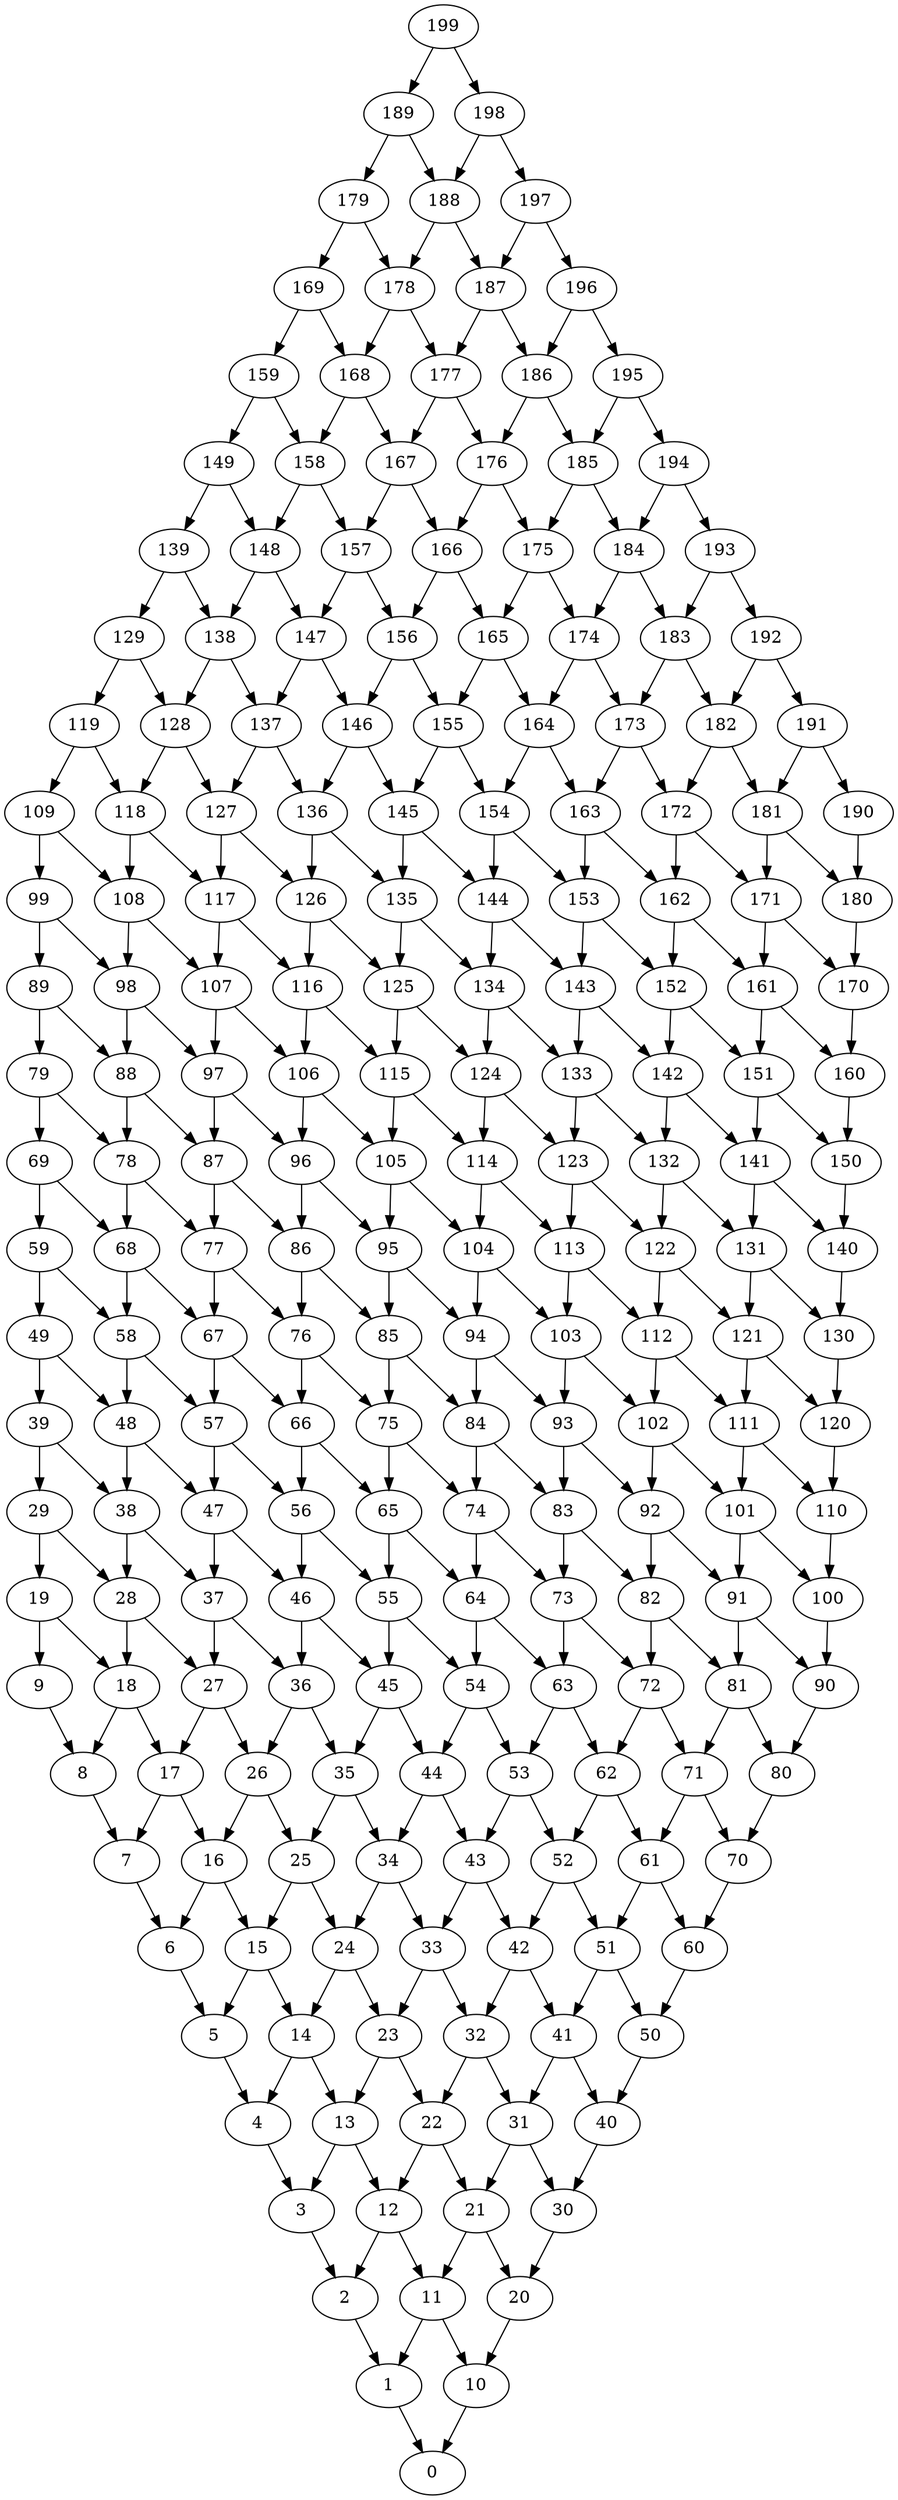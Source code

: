 digraph Grid_columns_20_rows_10 {
0;
1;
2;
3;
4;
5;
6;
7;
8;
9;
10;
11;
12;
13;
14;
15;
16;
17;
18;
19;
20;
21;
22;
23;
24;
25;
26;
27;
28;
29;
30;
31;
32;
33;
34;
35;
36;
37;
38;
39;
40;
41;
42;
43;
44;
45;
46;
47;
48;
49;
50;
51;
52;
53;
54;
55;
56;
57;
58;
59;
60;
61;
62;
63;
64;
65;
66;
67;
68;
69;
70;
71;
72;
73;
74;
75;
76;
77;
78;
79;
80;
81;
82;
83;
84;
85;
86;
87;
88;
89;
90;
91;
92;
93;
94;
95;
96;
97;
98;
99;
100;
101;
102;
103;
104;
105;
106;
107;
108;
109;
110;
111;
112;
113;
114;
115;
116;
117;
118;
119;
120;
121;
122;
123;
124;
125;
126;
127;
128;
129;
130;
131;
132;
133;
134;
135;
136;
137;
138;
139;
140;
141;
142;
143;
144;
145;
146;
147;
148;
149;
150;
151;
152;
153;
154;
155;
156;
157;
158;
159;
160;
161;
162;
163;
164;
165;
166;
167;
168;
169;
170;
171;
172;
173;
174;
175;
176;
177;
178;
179;
180;
181;
182;
183;
184;
185;
186;
187;
188;
189;
190;
191;
192;
193;
194;
195;
196;
197;
198;
199;
1 -> 0;
2 -> 1;
3 -> 2;
4 -> 3;
5 -> 4;
6 -> 5;
7 -> 6;
8 -> 7;
9 -> 8;
10 -> 0;
11 -> 10;
11 -> 1;
12 -> 11;
12 -> 2;
13 -> 12;
13 -> 3;
14 -> 13;
14 -> 4;
15 -> 14;
15 -> 5;
16 -> 15;
16 -> 6;
17 -> 16;
17 -> 7;
18 -> 17;
18 -> 8;
19 -> 18;
19 -> 9;
20 -> 10;
21 -> 20;
21 -> 11;
22 -> 21;
22 -> 12;
23 -> 22;
23 -> 13;
24 -> 23;
24 -> 14;
25 -> 24;
25 -> 15;
26 -> 25;
26 -> 16;
27 -> 26;
27 -> 17;
28 -> 27;
28 -> 18;
29 -> 28;
29 -> 19;
30 -> 20;
31 -> 30;
31 -> 21;
32 -> 31;
32 -> 22;
33 -> 32;
33 -> 23;
34 -> 33;
34 -> 24;
35 -> 34;
35 -> 25;
36 -> 35;
36 -> 26;
37 -> 36;
37 -> 27;
38 -> 37;
38 -> 28;
39 -> 38;
39 -> 29;
40 -> 30;
41 -> 40;
41 -> 31;
42 -> 41;
42 -> 32;
43 -> 42;
43 -> 33;
44 -> 43;
44 -> 34;
45 -> 44;
45 -> 35;
46 -> 45;
46 -> 36;
47 -> 46;
47 -> 37;
48 -> 47;
48 -> 38;
49 -> 48;
49 -> 39;
50 -> 40;
51 -> 50;
51 -> 41;
52 -> 51;
52 -> 42;
53 -> 52;
53 -> 43;
54 -> 53;
54 -> 44;
55 -> 54;
55 -> 45;
56 -> 55;
56 -> 46;
57 -> 56;
57 -> 47;
58 -> 57;
58 -> 48;
59 -> 58;
59 -> 49;
60 -> 50;
61 -> 60;
61 -> 51;
62 -> 61;
62 -> 52;
63 -> 62;
63 -> 53;
64 -> 63;
64 -> 54;
65 -> 64;
65 -> 55;
66 -> 65;
66 -> 56;
67 -> 66;
67 -> 57;
68 -> 67;
68 -> 58;
69 -> 68;
69 -> 59;
70 -> 60;
71 -> 70;
71 -> 61;
72 -> 71;
72 -> 62;
73 -> 72;
73 -> 63;
74 -> 73;
74 -> 64;
75 -> 74;
75 -> 65;
76 -> 75;
76 -> 66;
77 -> 76;
77 -> 67;
78 -> 77;
78 -> 68;
79 -> 78;
79 -> 69;
80 -> 70;
81 -> 80;
81 -> 71;
82 -> 81;
82 -> 72;
83 -> 82;
83 -> 73;
84 -> 83;
84 -> 74;
85 -> 84;
85 -> 75;
86 -> 85;
86 -> 76;
87 -> 86;
87 -> 77;
88 -> 87;
88 -> 78;
89 -> 88;
89 -> 79;
90 -> 80;
91 -> 90;
91 -> 81;
92 -> 91;
92 -> 82;
93 -> 92;
93 -> 83;
94 -> 93;
94 -> 84;
95 -> 94;
95 -> 85;
96 -> 95;
96 -> 86;
97 -> 96;
97 -> 87;
98 -> 97;
98 -> 88;
99 -> 98;
99 -> 89;
100 -> 90;
101 -> 100;
101 -> 91;
102 -> 101;
102 -> 92;
103 -> 102;
103 -> 93;
104 -> 103;
104 -> 94;
105 -> 104;
105 -> 95;
106 -> 105;
106 -> 96;
107 -> 106;
107 -> 97;
108 -> 107;
108 -> 98;
109 -> 108;
109 -> 99;
110 -> 100;
111 -> 110;
111 -> 101;
112 -> 111;
112 -> 102;
113 -> 112;
113 -> 103;
114 -> 113;
114 -> 104;
115 -> 114;
115 -> 105;
116 -> 115;
116 -> 106;
117 -> 116;
117 -> 107;
118 -> 117;
118 -> 108;
119 -> 118;
119 -> 109;
120 -> 110;
121 -> 120;
121 -> 111;
122 -> 121;
122 -> 112;
123 -> 122;
123 -> 113;
124 -> 123;
124 -> 114;
125 -> 124;
125 -> 115;
126 -> 125;
126 -> 116;
127 -> 126;
127 -> 117;
128 -> 127;
128 -> 118;
129 -> 128;
129 -> 119;
130 -> 120;
131 -> 130;
131 -> 121;
132 -> 131;
132 -> 122;
133 -> 132;
133 -> 123;
134 -> 133;
134 -> 124;
135 -> 134;
135 -> 125;
136 -> 135;
136 -> 126;
137 -> 136;
137 -> 127;
138 -> 137;
138 -> 128;
139 -> 138;
139 -> 129;
140 -> 130;
141 -> 140;
141 -> 131;
142 -> 141;
142 -> 132;
143 -> 142;
143 -> 133;
144 -> 143;
144 -> 134;
145 -> 144;
145 -> 135;
146 -> 145;
146 -> 136;
147 -> 146;
147 -> 137;
148 -> 147;
148 -> 138;
149 -> 148;
149 -> 139;
150 -> 140;
151 -> 150;
151 -> 141;
152 -> 151;
152 -> 142;
153 -> 152;
153 -> 143;
154 -> 153;
154 -> 144;
155 -> 154;
155 -> 145;
156 -> 155;
156 -> 146;
157 -> 156;
157 -> 147;
158 -> 157;
158 -> 148;
159 -> 158;
159 -> 149;
160 -> 150;
161 -> 160;
161 -> 151;
162 -> 161;
162 -> 152;
163 -> 162;
163 -> 153;
164 -> 163;
164 -> 154;
165 -> 164;
165 -> 155;
166 -> 165;
166 -> 156;
167 -> 166;
167 -> 157;
168 -> 167;
168 -> 158;
169 -> 168;
169 -> 159;
170 -> 160;
171 -> 170;
171 -> 161;
172 -> 171;
172 -> 162;
173 -> 172;
173 -> 163;
174 -> 173;
174 -> 164;
175 -> 174;
175 -> 165;
176 -> 175;
176 -> 166;
177 -> 176;
177 -> 167;
178 -> 177;
178 -> 168;
179 -> 178;
179 -> 169;
180 -> 170;
181 -> 180;
181 -> 171;
182 -> 181;
182 -> 172;
183 -> 182;
183 -> 173;
184 -> 183;
184 -> 174;
185 -> 184;
185 -> 175;
186 -> 185;
186 -> 176;
187 -> 186;
187 -> 177;
188 -> 187;
188 -> 178;
189 -> 188;
189 -> 179;
190 -> 180;
191 -> 190;
191 -> 181;
192 -> 191;
192 -> 182;
193 -> 192;
193 -> 183;
194 -> 193;
194 -> 184;
195 -> 194;
195 -> 185;
196 -> 195;
196 -> 186;
197 -> 196;
197 -> 187;
198 -> 197;
198 -> 188;
199 -> 198;
199 -> 189;
}